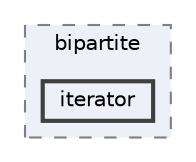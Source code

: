 digraph "/home/runner/work/vclib/vclib/include/vclib/space/graph/bipartite/iterator"
{
 // LATEX_PDF_SIZE
  bgcolor="transparent";
  edge [fontname=Helvetica,fontsize=10,labelfontname=Helvetica,labelfontsize=10];
  node [fontname=Helvetica,fontsize=10,shape=box,height=0.2,width=0.4];
  compound=true
  subgraph clusterdir_c0e06cbe0e134c2bdaf49e0025586a9e {
    graph [ bgcolor="#edf0f7", pencolor="grey50", label="bipartite", fontname=Helvetica,fontsize=10 style="filled,dashed", URL="dir_c0e06cbe0e134c2bdaf49e0025586a9e.html",tooltip=""]
  dir_e29ec2fbaf497c51e6cdf273f44e61f1 [label="iterator", fillcolor="#edf0f7", color="grey25", style="filled,bold", URL="dir_e29ec2fbaf497c51e6cdf273f44e61f1.html",tooltip=""];
  }
}
